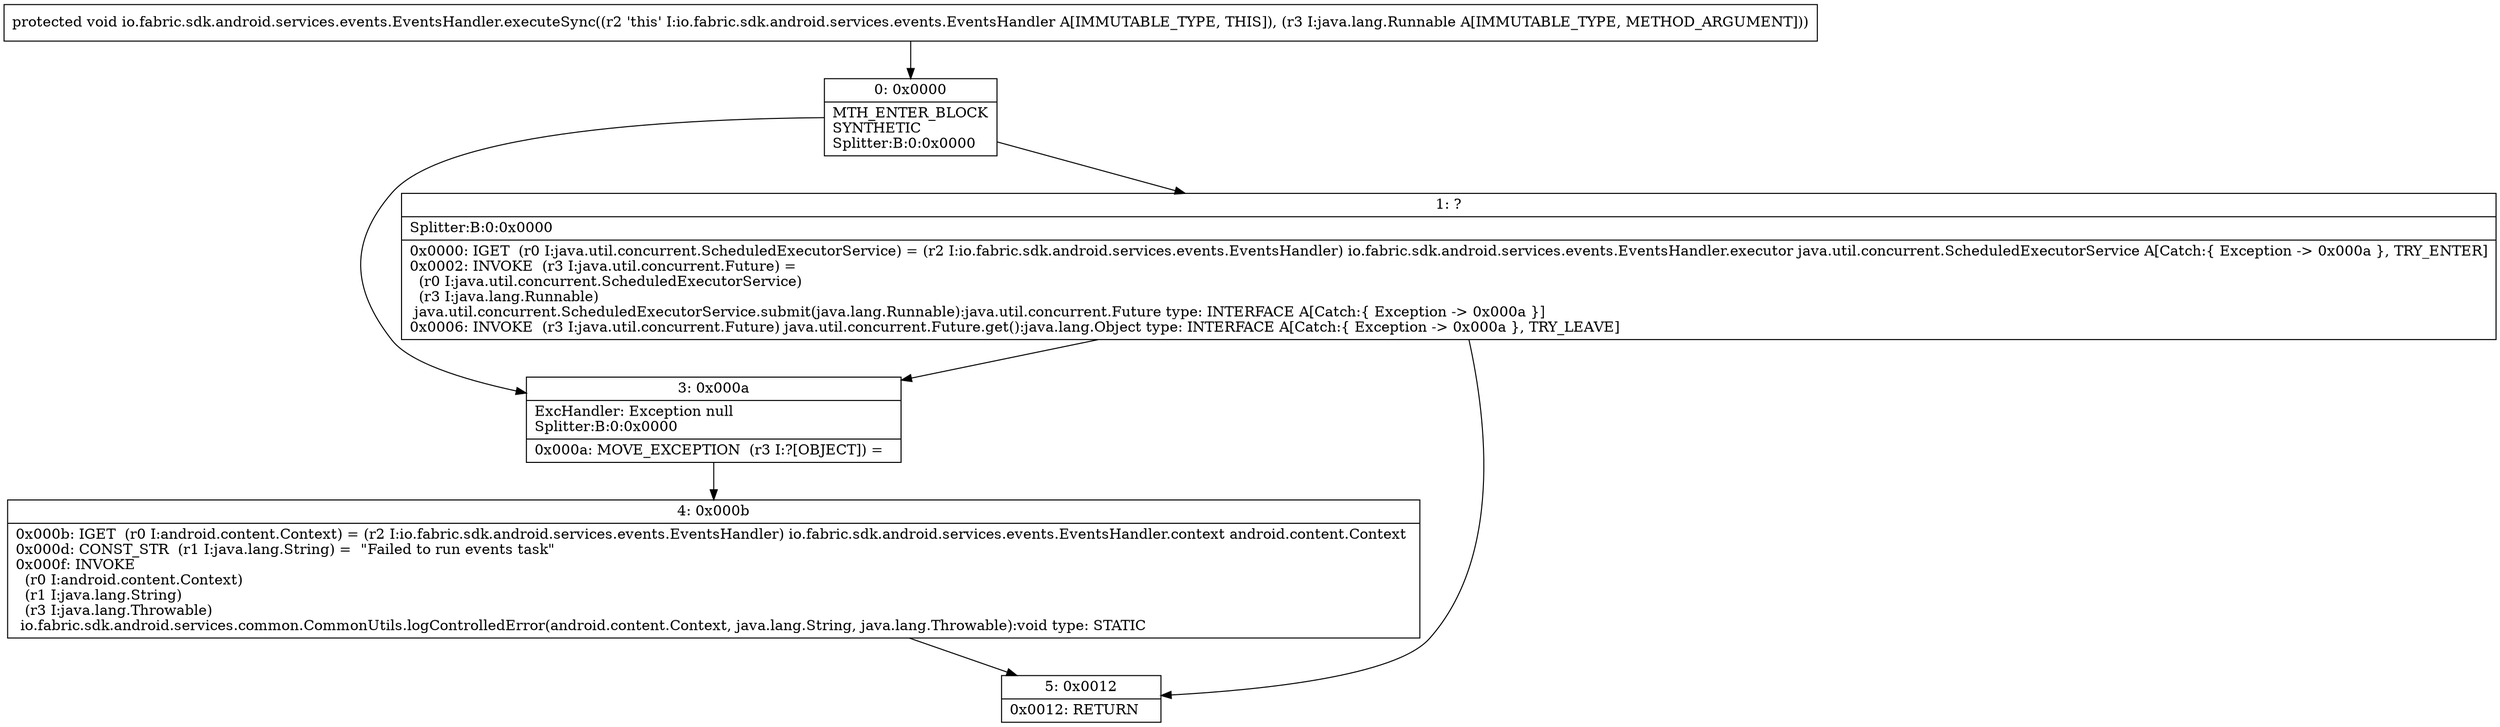 digraph "CFG forio.fabric.sdk.android.services.events.EventsHandler.executeSync(Ljava\/lang\/Runnable;)V" {
Node_0 [shape=record,label="{0\:\ 0x0000|MTH_ENTER_BLOCK\lSYNTHETIC\lSplitter:B:0:0x0000\l}"];
Node_1 [shape=record,label="{1\:\ ?|Splitter:B:0:0x0000\l|0x0000: IGET  (r0 I:java.util.concurrent.ScheduledExecutorService) = (r2 I:io.fabric.sdk.android.services.events.EventsHandler) io.fabric.sdk.android.services.events.EventsHandler.executor java.util.concurrent.ScheduledExecutorService A[Catch:\{ Exception \-\> 0x000a \}, TRY_ENTER]\l0x0002: INVOKE  (r3 I:java.util.concurrent.Future) = \l  (r0 I:java.util.concurrent.ScheduledExecutorService)\l  (r3 I:java.lang.Runnable)\l java.util.concurrent.ScheduledExecutorService.submit(java.lang.Runnable):java.util.concurrent.Future type: INTERFACE A[Catch:\{ Exception \-\> 0x000a \}]\l0x0006: INVOKE  (r3 I:java.util.concurrent.Future) java.util.concurrent.Future.get():java.lang.Object type: INTERFACE A[Catch:\{ Exception \-\> 0x000a \}, TRY_LEAVE]\l}"];
Node_3 [shape=record,label="{3\:\ 0x000a|ExcHandler: Exception null\lSplitter:B:0:0x0000\l|0x000a: MOVE_EXCEPTION  (r3 I:?[OBJECT]) =  \l}"];
Node_4 [shape=record,label="{4\:\ 0x000b|0x000b: IGET  (r0 I:android.content.Context) = (r2 I:io.fabric.sdk.android.services.events.EventsHandler) io.fabric.sdk.android.services.events.EventsHandler.context android.content.Context \l0x000d: CONST_STR  (r1 I:java.lang.String) =  \"Failed to run events task\" \l0x000f: INVOKE  \l  (r0 I:android.content.Context)\l  (r1 I:java.lang.String)\l  (r3 I:java.lang.Throwable)\l io.fabric.sdk.android.services.common.CommonUtils.logControlledError(android.content.Context, java.lang.String, java.lang.Throwable):void type: STATIC \l}"];
Node_5 [shape=record,label="{5\:\ 0x0012|0x0012: RETURN   \l}"];
MethodNode[shape=record,label="{protected void io.fabric.sdk.android.services.events.EventsHandler.executeSync((r2 'this' I:io.fabric.sdk.android.services.events.EventsHandler A[IMMUTABLE_TYPE, THIS]), (r3 I:java.lang.Runnable A[IMMUTABLE_TYPE, METHOD_ARGUMENT])) }"];
MethodNode -> Node_0;
Node_0 -> Node_1;
Node_0 -> Node_3;
Node_1 -> Node_3;
Node_1 -> Node_5;
Node_3 -> Node_4;
Node_4 -> Node_5;
}

